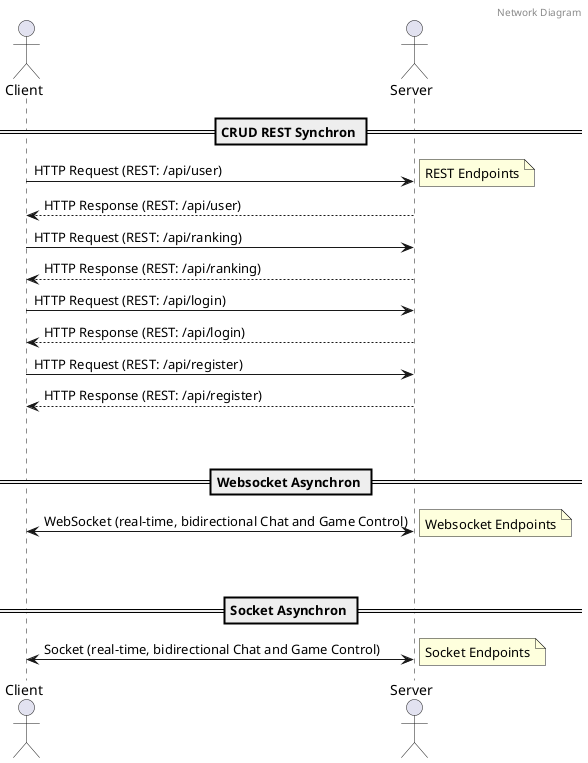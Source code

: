 'Draw a network diagram with Rest and Websocket
@startuml

header Network Diagram

actor Client
actor Server

== CRUD REST Synchron ==
Client -> Server : HTTP Request (REST: /api/user)
note right
    REST Endpoints
end note
Server --> Client : HTTP Response (REST: /api/user)
Client -> Server : HTTP Request (REST: /api/ranking)
Server --> Client : HTTP Response (REST: /api/ranking)
Client -> Server : HTTP Request (REST: /api/login)
Server --> Client : HTTP Response (REST: /api/login)
Client -> Server : HTTP Request (REST: /api/register)
Server --> Client : HTTP Response (REST: /api/register)
||45||
== Websocket Asynchron ==
Client <-> Server : WebSocket (real-time, bidirectional Chat and Game Control)
note right
    Websocket Endpoints
end note
||45||
== Socket Asynchron ==
Client <-> Server : Socket (real-time, bidirectional Chat and Game Control)
note right
    Socket Endpoints
end note
@enduml
